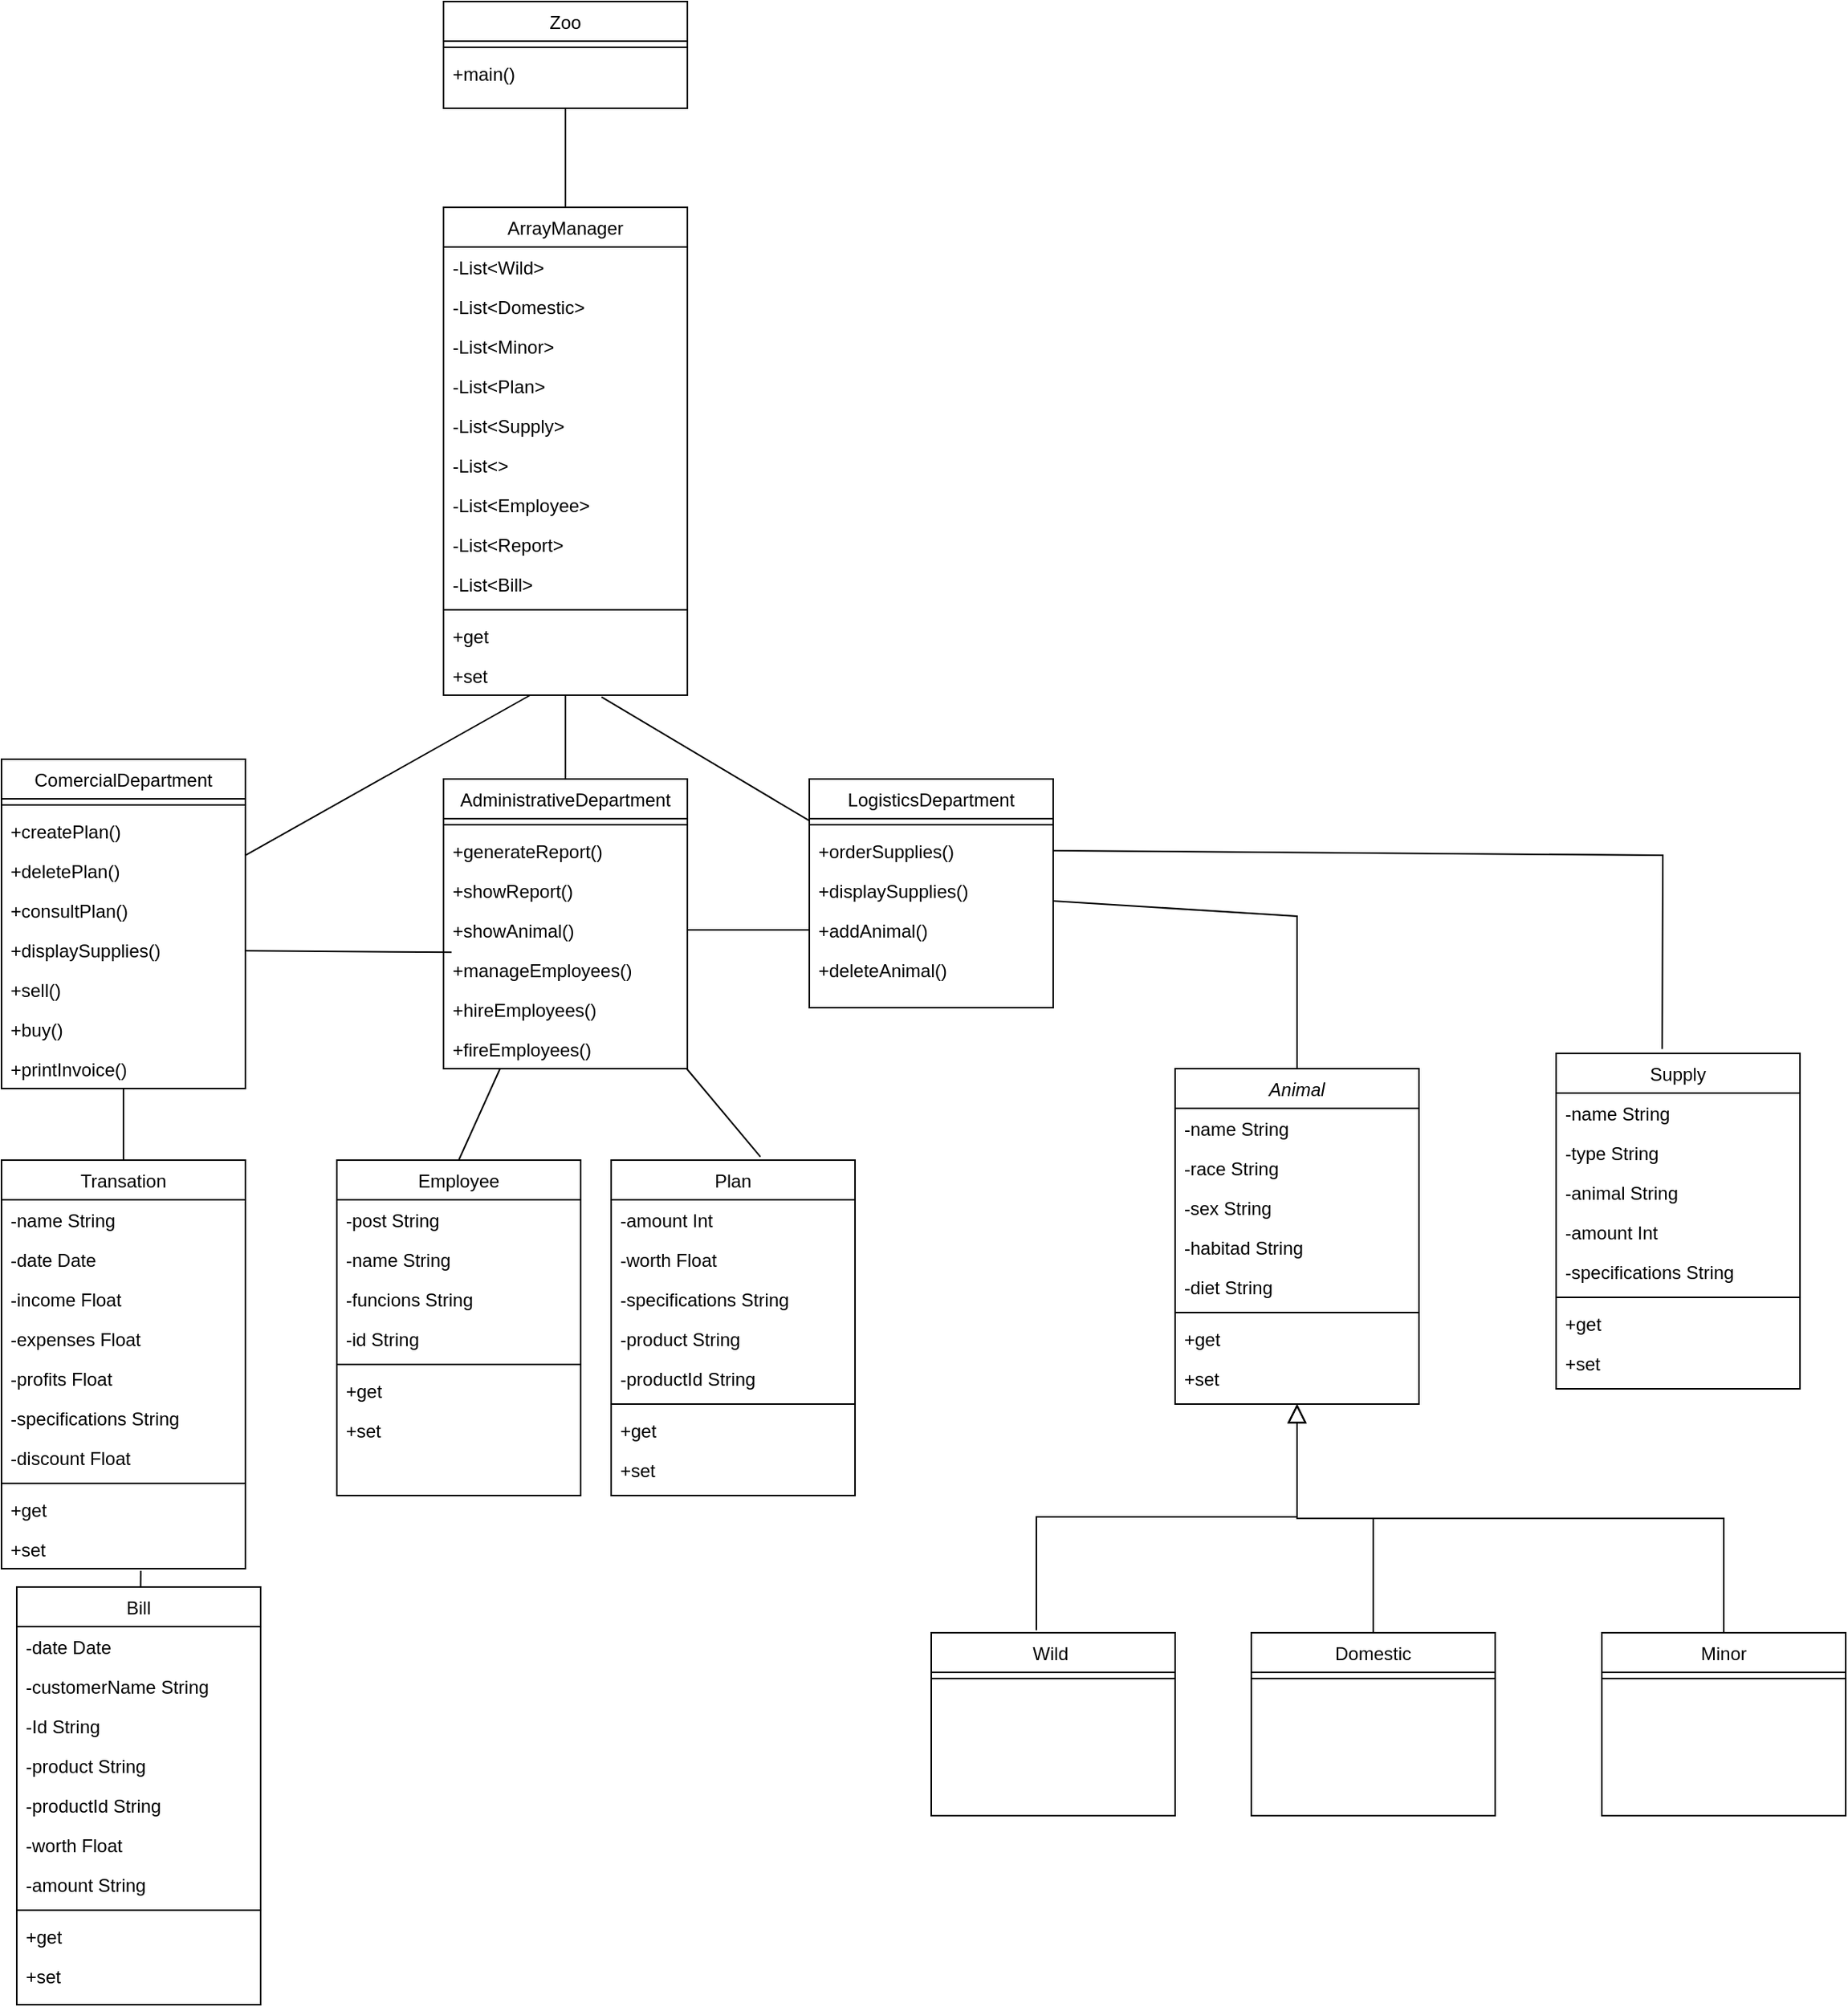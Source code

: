 <mxfile version="21.1.1" type="github">
  <diagram id="C5RBs43oDa-KdzZeNtuy" name="Page-1">
    <mxGraphModel dx="2036" dy="898" grid="1" gridSize="10" guides="1" tooltips="1" connect="1" arrows="1" fold="1" page="1" pageScale="1" pageWidth="827" pageHeight="1169" math="0" shadow="0">
      <root>
        <mxCell id="WIyWlLk6GJQsqaUBKTNV-0" />
        <mxCell id="WIyWlLk6GJQsqaUBKTNV-1" parent="WIyWlLk6GJQsqaUBKTNV-0" />
        <mxCell id="tmKFJ5cKhCy6coFJyzPI-75" style="edgeStyle=none;rounded=0;orthogonalLoop=1;jettySize=auto;html=1;entryX=0.648;entryY=1.044;entryDx=0;entryDy=0;entryPerimeter=0;endArrow=none;endFill=0;" parent="WIyWlLk6GJQsqaUBKTNV-1" source="zkfFHV4jXpPFQw0GAbJ--17" target="_vRCkyNgG1fAGyxZpwAP-36" edge="1">
          <mxGeometry relative="1" as="geometry" />
        </mxCell>
        <mxCell id="tmKFJ5cKhCy6coFJyzPI-81" style="edgeStyle=none;rounded=0;orthogonalLoop=1;jettySize=auto;html=1;entryX=0.5;entryY=0;entryDx=0;entryDy=0;endArrow=none;endFill=0;" parent="WIyWlLk6GJQsqaUBKTNV-1" source="zkfFHV4jXpPFQw0GAbJ--17" target="tmKFJ5cKhCy6coFJyzPI-1" edge="1">
          <mxGeometry relative="1" as="geometry">
            <Array as="points">
              <mxPoint x="1310" y="630" />
            </Array>
          </mxGeometry>
        </mxCell>
        <mxCell id="zkfFHV4jXpPFQw0GAbJ--17" value="LogisticsDepartment" style="swimlane;fontStyle=0;align=center;verticalAlign=top;childLayout=stackLayout;horizontal=1;startSize=26;horizontalStack=0;resizeParent=1;resizeLast=0;collapsible=1;marginBottom=0;rounded=0;shadow=0;strokeWidth=1;" parent="WIyWlLk6GJQsqaUBKTNV-1" vertex="1">
          <mxGeometry x="990" y="540" width="160" height="150" as="geometry">
            <mxRectangle x="50" y="70" width="160" height="26" as="alternateBounds" />
          </mxGeometry>
        </mxCell>
        <mxCell id="zkfFHV4jXpPFQw0GAbJ--23" value="" style="line;html=1;strokeWidth=1;align=left;verticalAlign=middle;spacingTop=-1;spacingLeft=3;spacingRight=3;rotatable=0;labelPosition=right;points=[];portConstraint=eastwest;" parent="zkfFHV4jXpPFQw0GAbJ--17" vertex="1">
          <mxGeometry y="26" width="160" height="8" as="geometry" />
        </mxCell>
        <mxCell id="zkfFHV4jXpPFQw0GAbJ--24" value="+orderSupplies()" style="text;align=left;verticalAlign=top;spacingLeft=4;spacingRight=4;overflow=hidden;rotatable=0;points=[[0,0.5],[1,0.5]];portConstraint=eastwest;" parent="zkfFHV4jXpPFQw0GAbJ--17" vertex="1">
          <mxGeometry y="34" width="160" height="26" as="geometry" />
        </mxCell>
        <mxCell id="_vRCkyNgG1fAGyxZpwAP-0" value="+displaySupplies()" style="text;align=left;verticalAlign=top;spacingLeft=4;spacingRight=4;overflow=hidden;rotatable=0;points=[[0,0.5],[1,0.5]];portConstraint=eastwest;" parent="zkfFHV4jXpPFQw0GAbJ--17" vertex="1">
          <mxGeometry y="60" width="160" height="26" as="geometry" />
        </mxCell>
        <mxCell id="_vRCkyNgG1fAGyxZpwAP-1" value="+addAnimal()" style="text;align=left;verticalAlign=top;spacingLeft=4;spacingRight=4;overflow=hidden;rotatable=0;points=[[0,0.5],[1,0.5]];portConstraint=eastwest;" parent="zkfFHV4jXpPFQw0GAbJ--17" vertex="1">
          <mxGeometry y="86" width="160" height="26" as="geometry" />
        </mxCell>
        <mxCell id="_vRCkyNgG1fAGyxZpwAP-2" value="+deleteAnimal()" style="text;align=left;verticalAlign=top;spacingLeft=4;spacingRight=4;overflow=hidden;rotatable=0;points=[[0,0.5],[1,0.5]];portConstraint=eastwest;" parent="zkfFHV4jXpPFQw0GAbJ--17" vertex="1">
          <mxGeometry y="112" width="160" height="26" as="geometry" />
        </mxCell>
        <mxCell id="tmKFJ5cKhCy6coFJyzPI-74" style="edgeStyle=none;rounded=0;orthogonalLoop=1;jettySize=auto;html=1;endArrow=none;endFill=0;" parent="WIyWlLk6GJQsqaUBKTNV-1" source="_vRCkyNgG1fAGyxZpwAP-3" target="_vRCkyNgG1fAGyxZpwAP-36" edge="1">
          <mxGeometry relative="1" as="geometry" />
        </mxCell>
        <mxCell id="tmKFJ5cKhCy6coFJyzPI-86" value="" style="edgeStyle=none;rounded=0;orthogonalLoop=1;jettySize=auto;html=1;endArrow=none;endFill=0;entryX=0.612;entryY=-0.01;entryDx=0;entryDy=0;entryPerimeter=0;" parent="WIyWlLk6GJQsqaUBKTNV-1" source="_vRCkyNgG1fAGyxZpwAP-3" target="tmKFJ5cKhCy6coFJyzPI-48" edge="1">
          <mxGeometry relative="1" as="geometry" />
        </mxCell>
        <mxCell id="tmKFJ5cKhCy6coFJyzPI-87" value="" style="edgeStyle=none;rounded=0;orthogonalLoop=1;jettySize=auto;html=1;entryX=0.5;entryY=0;entryDx=0;entryDy=0;endArrow=none;endFill=0;" parent="WIyWlLk6GJQsqaUBKTNV-1" source="_vRCkyNgG1fAGyxZpwAP-3" target="tmKFJ5cKhCy6coFJyzPI-39" edge="1">
          <mxGeometry relative="1" as="geometry" />
        </mxCell>
        <mxCell id="_vRCkyNgG1fAGyxZpwAP-3" value="AdministrativeDepartment" style="swimlane;fontStyle=0;align=center;verticalAlign=top;childLayout=stackLayout;horizontal=1;startSize=26;horizontalStack=0;resizeParent=1;resizeLast=0;collapsible=1;marginBottom=0;rounded=0;shadow=0;strokeWidth=1;" parent="WIyWlLk6GJQsqaUBKTNV-1" vertex="1">
          <mxGeometry x="750" y="540" width="160" height="190" as="geometry">
            <mxRectangle x="50" y="70" width="160" height="26" as="alternateBounds" />
          </mxGeometry>
        </mxCell>
        <mxCell id="_vRCkyNgG1fAGyxZpwAP-4" value="" style="line;html=1;strokeWidth=1;align=left;verticalAlign=middle;spacingTop=-1;spacingLeft=3;spacingRight=3;rotatable=0;labelPosition=right;points=[];portConstraint=eastwest;" parent="_vRCkyNgG1fAGyxZpwAP-3" vertex="1">
          <mxGeometry y="26" width="160" height="8" as="geometry" />
        </mxCell>
        <mxCell id="_vRCkyNgG1fAGyxZpwAP-5" value="+generateReport()" style="text;align=left;verticalAlign=top;spacingLeft=4;spacingRight=4;overflow=hidden;rotatable=0;points=[[0,0.5],[1,0.5]];portConstraint=eastwest;" parent="_vRCkyNgG1fAGyxZpwAP-3" vertex="1">
          <mxGeometry y="34" width="160" height="26" as="geometry" />
        </mxCell>
        <mxCell id="_vRCkyNgG1fAGyxZpwAP-10" value="+showReport()" style="text;align=left;verticalAlign=top;spacingLeft=4;spacingRight=4;overflow=hidden;rotatable=0;points=[[0,0.5],[1,0.5]];portConstraint=eastwest;" parent="_vRCkyNgG1fAGyxZpwAP-3" vertex="1">
          <mxGeometry y="60" width="160" height="26" as="geometry" />
        </mxCell>
        <mxCell id="_vRCkyNgG1fAGyxZpwAP-6" value="+showAnimal()" style="text;align=left;verticalAlign=top;spacingLeft=4;spacingRight=4;overflow=hidden;rotatable=0;points=[[0,0.5],[1,0.5]];portConstraint=eastwest;" parent="_vRCkyNgG1fAGyxZpwAP-3" vertex="1">
          <mxGeometry y="86" width="160" height="26" as="geometry" />
        </mxCell>
        <mxCell id="_vRCkyNgG1fAGyxZpwAP-7" value="+manageEmployees()" style="text;align=left;verticalAlign=top;spacingLeft=4;spacingRight=4;overflow=hidden;rotatable=0;points=[[0,0.5],[1,0.5]];portConstraint=eastwest;" parent="_vRCkyNgG1fAGyxZpwAP-3" vertex="1">
          <mxGeometry y="112" width="160" height="26" as="geometry" />
        </mxCell>
        <mxCell id="_vRCkyNgG1fAGyxZpwAP-8" value="+hireEmployees()" style="text;align=left;verticalAlign=top;spacingLeft=4;spacingRight=4;overflow=hidden;rotatable=0;points=[[0,0.5],[1,0.5]];portConstraint=eastwest;" parent="_vRCkyNgG1fAGyxZpwAP-3" vertex="1">
          <mxGeometry y="138" width="160" height="26" as="geometry" />
        </mxCell>
        <mxCell id="_vRCkyNgG1fAGyxZpwAP-9" value="+fireEmployees()" style="text;align=left;verticalAlign=top;spacingLeft=4;spacingRight=4;overflow=hidden;rotatable=0;points=[[0,0.5],[1,0.5]];portConstraint=eastwest;" parent="_vRCkyNgG1fAGyxZpwAP-3" vertex="1">
          <mxGeometry y="164" width="160" height="26" as="geometry" />
        </mxCell>
        <mxCell id="tmKFJ5cKhCy6coFJyzPI-73" style="edgeStyle=none;rounded=0;orthogonalLoop=1;jettySize=auto;html=1;endArrow=none;endFill=0;" parent="WIyWlLk6GJQsqaUBKTNV-1" source="_vRCkyNgG1fAGyxZpwAP-11" target="_vRCkyNgG1fAGyxZpwAP-36" edge="1">
          <mxGeometry relative="1" as="geometry" />
        </mxCell>
        <mxCell id="_vRCkyNgG1fAGyxZpwAP-11" value="ComercialDepartment" style="swimlane;fontStyle=0;align=center;verticalAlign=top;childLayout=stackLayout;horizontal=1;startSize=26;horizontalStack=0;resizeParent=1;resizeLast=0;collapsible=1;marginBottom=0;rounded=0;shadow=0;strokeWidth=1;" parent="WIyWlLk6GJQsqaUBKTNV-1" vertex="1">
          <mxGeometry x="460" y="527" width="160" height="216" as="geometry">
            <mxRectangle x="50" y="70" width="160" height="26" as="alternateBounds" />
          </mxGeometry>
        </mxCell>
        <mxCell id="_vRCkyNgG1fAGyxZpwAP-12" value="" style="line;html=1;strokeWidth=1;align=left;verticalAlign=middle;spacingTop=-1;spacingLeft=3;spacingRight=3;rotatable=0;labelPosition=right;points=[];portConstraint=eastwest;" parent="_vRCkyNgG1fAGyxZpwAP-11" vertex="1">
          <mxGeometry y="26" width="160" height="8" as="geometry" />
        </mxCell>
        <mxCell id="_vRCkyNgG1fAGyxZpwAP-13" value="+createPlan()" style="text;align=left;verticalAlign=top;spacingLeft=4;spacingRight=4;overflow=hidden;rotatable=0;points=[[0,0.5],[1,0.5]];portConstraint=eastwest;" parent="_vRCkyNgG1fAGyxZpwAP-11" vertex="1">
          <mxGeometry y="34" width="160" height="26" as="geometry" />
        </mxCell>
        <mxCell id="_vRCkyNgG1fAGyxZpwAP-14" value="+deletePlan()" style="text;align=left;verticalAlign=top;spacingLeft=4;spacingRight=4;overflow=hidden;rotatable=0;points=[[0,0.5],[1,0.5]];portConstraint=eastwest;" parent="_vRCkyNgG1fAGyxZpwAP-11" vertex="1">
          <mxGeometry y="60" width="160" height="26" as="geometry" />
        </mxCell>
        <mxCell id="_vRCkyNgG1fAGyxZpwAP-15" value="+consultPlan()" style="text;align=left;verticalAlign=top;spacingLeft=4;spacingRight=4;overflow=hidden;rotatable=0;points=[[0,0.5],[1,0.5]];portConstraint=eastwest;" parent="_vRCkyNgG1fAGyxZpwAP-11" vertex="1">
          <mxGeometry y="86" width="160" height="26" as="geometry" />
        </mxCell>
        <mxCell id="_vRCkyNgG1fAGyxZpwAP-19" value="+displaySupplies()" style="text;align=left;verticalAlign=top;spacingLeft=4;spacingRight=4;overflow=hidden;rotatable=0;points=[[0,0.5],[1,0.5]];portConstraint=eastwest;" parent="_vRCkyNgG1fAGyxZpwAP-11" vertex="1">
          <mxGeometry y="112" width="160" height="26" as="geometry" />
        </mxCell>
        <mxCell id="_vRCkyNgG1fAGyxZpwAP-16" value="+sell()" style="text;align=left;verticalAlign=top;spacingLeft=4;spacingRight=4;overflow=hidden;rotatable=0;points=[[0,0.5],[1,0.5]];portConstraint=eastwest;" parent="_vRCkyNgG1fAGyxZpwAP-11" vertex="1">
          <mxGeometry y="138" width="160" height="26" as="geometry" />
        </mxCell>
        <mxCell id="_vRCkyNgG1fAGyxZpwAP-17" value="+buy()" style="text;align=left;verticalAlign=top;spacingLeft=4;spacingRight=4;overflow=hidden;rotatable=0;points=[[0,0.5],[1,0.5]];portConstraint=eastwest;" parent="_vRCkyNgG1fAGyxZpwAP-11" vertex="1">
          <mxGeometry y="164" width="160" height="26" as="geometry" />
        </mxCell>
        <mxCell id="_vRCkyNgG1fAGyxZpwAP-18" value="+printInvoice()" style="text;align=left;verticalAlign=top;spacingLeft=4;spacingRight=4;overflow=hidden;rotatable=0;points=[[0,0.5],[1,0.5]];portConstraint=eastwest;" parent="_vRCkyNgG1fAGyxZpwAP-11" vertex="1">
          <mxGeometry y="190" width="160" height="26" as="geometry" />
        </mxCell>
        <mxCell id="_vRCkyNgG1fAGyxZpwAP-20" value="ArrayManager" style="swimlane;fontStyle=0;align=center;verticalAlign=top;childLayout=stackLayout;horizontal=1;startSize=26;horizontalStack=0;resizeParent=1;resizeLast=0;collapsible=1;marginBottom=0;rounded=0;shadow=0;strokeWidth=1;" parent="WIyWlLk6GJQsqaUBKTNV-1" vertex="1">
          <mxGeometry x="750" y="165" width="160" height="320" as="geometry">
            <mxRectangle x="50" y="70" width="160" height="26" as="alternateBounds" />
          </mxGeometry>
        </mxCell>
        <mxCell id="_vRCkyNgG1fAGyxZpwAP-22" value="-List&lt;Wild&gt;" style="text;align=left;verticalAlign=top;spacingLeft=4;spacingRight=4;overflow=hidden;rotatable=0;points=[[0,0.5],[1,0.5]];portConstraint=eastwest;" parent="_vRCkyNgG1fAGyxZpwAP-20" vertex="1">
          <mxGeometry y="26" width="160" height="26" as="geometry" />
        </mxCell>
        <mxCell id="_vRCkyNgG1fAGyxZpwAP-88" value="-List&lt;Domestic&gt;" style="text;align=left;verticalAlign=top;spacingLeft=4;spacingRight=4;overflow=hidden;rotatable=0;points=[[0,0.5],[1,0.5]];portConstraint=eastwest;" parent="_vRCkyNgG1fAGyxZpwAP-20" vertex="1">
          <mxGeometry y="52" width="160" height="26" as="geometry" />
        </mxCell>
        <mxCell id="_vRCkyNgG1fAGyxZpwAP-89" value="-List&lt;Minor&gt;" style="text;align=left;verticalAlign=top;spacingLeft=4;spacingRight=4;overflow=hidden;rotatable=0;points=[[0,0.5],[1,0.5]];portConstraint=eastwest;" parent="_vRCkyNgG1fAGyxZpwAP-20" vertex="1">
          <mxGeometry y="78" width="160" height="26" as="geometry" />
        </mxCell>
        <mxCell id="_vRCkyNgG1fAGyxZpwAP-30" value="-List&lt;Plan&gt;" style="text;align=left;verticalAlign=top;spacingLeft=4;spacingRight=4;overflow=hidden;rotatable=0;points=[[0,0.5],[1,0.5]];portConstraint=eastwest;" parent="_vRCkyNgG1fAGyxZpwAP-20" vertex="1">
          <mxGeometry y="104" width="160" height="26" as="geometry" />
        </mxCell>
        <mxCell id="_vRCkyNgG1fAGyxZpwAP-29" value="-List&lt;Supply&gt;" style="text;align=left;verticalAlign=top;spacingLeft=4;spacingRight=4;overflow=hidden;rotatable=0;points=[[0,0.5],[1,0.5]];portConstraint=eastwest;" parent="_vRCkyNgG1fAGyxZpwAP-20" vertex="1">
          <mxGeometry y="130" width="160" height="26" as="geometry" />
        </mxCell>
        <mxCell id="_vRCkyNgG1fAGyxZpwAP-31" value="-List&lt;&gt;" style="text;align=left;verticalAlign=top;spacingLeft=4;spacingRight=4;overflow=hidden;rotatable=0;points=[[0,0.5],[1,0.5]];portConstraint=eastwest;" parent="_vRCkyNgG1fAGyxZpwAP-20" vertex="1">
          <mxGeometry y="156" width="160" height="26" as="geometry" />
        </mxCell>
        <mxCell id="_vRCkyNgG1fAGyxZpwAP-33" value="-List&lt;Employee&gt;" style="text;align=left;verticalAlign=top;spacingLeft=4;spacingRight=4;overflow=hidden;rotatable=0;points=[[0,0.5],[1,0.5]];portConstraint=eastwest;" parent="_vRCkyNgG1fAGyxZpwAP-20" vertex="1">
          <mxGeometry y="182" width="160" height="26" as="geometry" />
        </mxCell>
        <mxCell id="_vRCkyNgG1fAGyxZpwAP-32" value="-List&lt;Report&gt;" style="text;align=left;verticalAlign=top;spacingLeft=4;spacingRight=4;overflow=hidden;rotatable=0;points=[[0,0.5],[1,0.5]];portConstraint=eastwest;" parent="_vRCkyNgG1fAGyxZpwAP-20" vertex="1">
          <mxGeometry y="208" width="160" height="26" as="geometry" />
        </mxCell>
        <mxCell id="_vRCkyNgG1fAGyxZpwAP-34" value="-List&lt;Bill&gt;" style="text;align=left;verticalAlign=top;spacingLeft=4;spacingRight=4;overflow=hidden;rotatable=0;points=[[0,0.5],[1,0.5]];portConstraint=eastwest;" parent="_vRCkyNgG1fAGyxZpwAP-20" vertex="1">
          <mxGeometry y="234" width="160" height="26" as="geometry" />
        </mxCell>
        <mxCell id="_vRCkyNgG1fAGyxZpwAP-21" value="" style="line;html=1;strokeWidth=1;align=left;verticalAlign=middle;spacingTop=-1;spacingLeft=3;spacingRight=3;rotatable=0;labelPosition=right;points=[];portConstraint=eastwest;" parent="_vRCkyNgG1fAGyxZpwAP-20" vertex="1">
          <mxGeometry y="260" width="160" height="8" as="geometry" />
        </mxCell>
        <mxCell id="_vRCkyNgG1fAGyxZpwAP-35" value="+get" style="text;align=left;verticalAlign=top;spacingLeft=4;spacingRight=4;overflow=hidden;rotatable=0;points=[[0,0.5],[1,0.5]];portConstraint=eastwest;" parent="_vRCkyNgG1fAGyxZpwAP-20" vertex="1">
          <mxGeometry y="268" width="160" height="26" as="geometry" />
        </mxCell>
        <mxCell id="_vRCkyNgG1fAGyxZpwAP-36" value="+set" style="text;align=left;verticalAlign=top;spacingLeft=4;spacingRight=4;overflow=hidden;rotatable=0;points=[[0,0.5],[1,0.5]];portConstraint=eastwest;" parent="_vRCkyNgG1fAGyxZpwAP-20" vertex="1">
          <mxGeometry y="294" width="160" height="26" as="geometry" />
        </mxCell>
        <mxCell id="tmKFJ5cKhCy6coFJyzPI-70" style="edgeStyle=none;rounded=0;orthogonalLoop=1;jettySize=auto;html=1;entryX=0.5;entryY=0;entryDx=0;entryDy=0;endArrow=none;endFill=0;" parent="WIyWlLk6GJQsqaUBKTNV-1" source="_vRCkyNgG1fAGyxZpwAP-108" target="_vRCkyNgG1fAGyxZpwAP-20" edge="1">
          <mxGeometry relative="1" as="geometry" />
        </mxCell>
        <mxCell id="_vRCkyNgG1fAGyxZpwAP-108" value="Zoo" style="swimlane;fontStyle=0;align=center;verticalAlign=top;childLayout=stackLayout;horizontal=1;startSize=26;horizontalStack=0;resizeParent=1;resizeLast=0;collapsible=1;marginBottom=0;rounded=0;shadow=0;strokeWidth=1;" parent="WIyWlLk6GJQsqaUBKTNV-1" vertex="1">
          <mxGeometry x="750" y="30" width="160" height="70" as="geometry">
            <mxRectangle x="50" y="70" width="160" height="26" as="alternateBounds" />
          </mxGeometry>
        </mxCell>
        <mxCell id="_vRCkyNgG1fAGyxZpwAP-109" value="" style="line;html=1;strokeWidth=1;align=left;verticalAlign=middle;spacingTop=-1;spacingLeft=3;spacingRight=3;rotatable=0;labelPosition=right;points=[];portConstraint=eastwest;" parent="_vRCkyNgG1fAGyxZpwAP-108" vertex="1">
          <mxGeometry y="26" width="160" height="8" as="geometry" />
        </mxCell>
        <mxCell id="tmKFJ5cKhCy6coFJyzPI-0" value="+main()" style="text;align=left;verticalAlign=top;spacingLeft=4;spacingRight=4;overflow=hidden;rotatable=0;points=[[0,0.5],[1,0.5]];portConstraint=eastwest;" parent="_vRCkyNgG1fAGyxZpwAP-108" vertex="1">
          <mxGeometry y="34" width="160" height="26" as="geometry" />
        </mxCell>
        <mxCell id="tmKFJ5cKhCy6coFJyzPI-1" value="Animal" style="swimlane;fontStyle=2;align=center;verticalAlign=top;childLayout=stackLayout;horizontal=1;startSize=26;horizontalStack=0;resizeParent=1;resizeLast=0;collapsible=1;marginBottom=0;rounded=0;shadow=0;strokeWidth=1;" parent="WIyWlLk6GJQsqaUBKTNV-1" vertex="1">
          <mxGeometry x="1230" y="730" width="160" height="220" as="geometry">
            <mxRectangle x="230" y="140" width="160" height="26" as="alternateBounds" />
          </mxGeometry>
        </mxCell>
        <mxCell id="tmKFJ5cKhCy6coFJyzPI-2" value="-name String" style="text;align=left;verticalAlign=top;spacingLeft=4;spacingRight=4;overflow=hidden;rotatable=0;points=[[0,0.5],[1,0.5]];portConstraint=eastwest;" parent="tmKFJ5cKhCy6coFJyzPI-1" vertex="1">
          <mxGeometry y="26" width="160" height="26" as="geometry" />
        </mxCell>
        <mxCell id="tmKFJ5cKhCy6coFJyzPI-3" value="-race String" style="text;align=left;verticalAlign=top;spacingLeft=4;spacingRight=4;overflow=hidden;rotatable=0;points=[[0,0.5],[1,0.5]];portConstraint=eastwest;rounded=0;shadow=0;html=0;" parent="tmKFJ5cKhCy6coFJyzPI-1" vertex="1">
          <mxGeometry y="52" width="160" height="26" as="geometry" />
        </mxCell>
        <mxCell id="tmKFJ5cKhCy6coFJyzPI-4" value="-sex String" style="text;align=left;verticalAlign=top;spacingLeft=4;spacingRight=4;overflow=hidden;rotatable=0;points=[[0,0.5],[1,0.5]];portConstraint=eastwest;rounded=0;shadow=0;html=0;" parent="tmKFJ5cKhCy6coFJyzPI-1" vertex="1">
          <mxGeometry y="78" width="160" height="26" as="geometry" />
        </mxCell>
        <mxCell id="tmKFJ5cKhCy6coFJyzPI-5" value="-habitad String" style="text;align=left;verticalAlign=top;spacingLeft=4;spacingRight=4;overflow=hidden;rotatable=0;points=[[0,0.5],[1,0.5]];portConstraint=eastwest;rounded=0;shadow=0;html=0;" parent="tmKFJ5cKhCy6coFJyzPI-1" vertex="1">
          <mxGeometry y="104" width="160" height="26" as="geometry" />
        </mxCell>
        <mxCell id="tmKFJ5cKhCy6coFJyzPI-6" value="-diet String" style="text;align=left;verticalAlign=top;spacingLeft=4;spacingRight=4;overflow=hidden;rotatable=0;points=[[0,0.5],[1,0.5]];portConstraint=eastwest;rounded=0;shadow=0;html=0;" parent="tmKFJ5cKhCy6coFJyzPI-1" vertex="1">
          <mxGeometry y="130" width="160" height="26" as="geometry" />
        </mxCell>
        <mxCell id="tmKFJ5cKhCy6coFJyzPI-7" value="" style="line;html=1;strokeWidth=1;align=left;verticalAlign=middle;spacingTop=-1;spacingLeft=3;spacingRight=3;rotatable=0;labelPosition=right;points=[];portConstraint=eastwest;" parent="tmKFJ5cKhCy6coFJyzPI-1" vertex="1">
          <mxGeometry y="156" width="160" height="8" as="geometry" />
        </mxCell>
        <mxCell id="tmKFJ5cKhCy6coFJyzPI-8" value="+get" style="text;align=left;verticalAlign=top;spacingLeft=4;spacingRight=4;overflow=hidden;rotatable=0;points=[[0,0.5],[1,0.5]];portConstraint=eastwest;" parent="tmKFJ5cKhCy6coFJyzPI-1" vertex="1">
          <mxGeometry y="164" width="160" height="26" as="geometry" />
        </mxCell>
        <mxCell id="tmKFJ5cKhCy6coFJyzPI-9" value="+set" style="text;align=left;verticalAlign=top;spacingLeft=4;spacingRight=4;overflow=hidden;rotatable=0;points=[[0,0.5],[1,0.5]];portConstraint=eastwest;" parent="tmKFJ5cKhCy6coFJyzPI-1" vertex="1">
          <mxGeometry y="190" width="160" height="26" as="geometry" />
        </mxCell>
        <mxCell id="tmKFJ5cKhCy6coFJyzPI-10" value="Domestic" style="swimlane;fontStyle=0;align=center;verticalAlign=top;childLayout=stackLayout;horizontal=1;startSize=26;horizontalStack=0;resizeParent=1;resizeLast=0;collapsible=1;marginBottom=0;rounded=0;shadow=0;strokeWidth=1;" parent="WIyWlLk6GJQsqaUBKTNV-1" vertex="1">
          <mxGeometry x="1280" y="1100" width="160" height="120" as="geometry">
            <mxRectangle x="130" y="380" width="160" height="26" as="alternateBounds" />
          </mxGeometry>
        </mxCell>
        <mxCell id="tmKFJ5cKhCy6coFJyzPI-11" value="" style="line;html=1;strokeWidth=1;align=left;verticalAlign=middle;spacingTop=-1;spacingLeft=3;spacingRight=3;rotatable=0;labelPosition=right;points=[];portConstraint=eastwest;" parent="tmKFJ5cKhCy6coFJyzPI-10" vertex="1">
          <mxGeometry y="26" width="160" height="8" as="geometry" />
        </mxCell>
        <mxCell id="tmKFJ5cKhCy6coFJyzPI-12" value="" style="endArrow=block;endSize=10;endFill=0;shadow=0;strokeWidth=1;rounded=0;edgeStyle=elbowEdgeStyle;elbow=vertical;exitX=0.431;exitY=-0.014;exitDx=0;exitDy=0;exitPerimeter=0;" parent="WIyWlLk6GJQsqaUBKTNV-1" source="tmKFJ5cKhCy6coFJyzPI-13" target="tmKFJ5cKhCy6coFJyzPI-1" edge="1">
          <mxGeometry width="160" relative="1" as="geometry">
            <mxPoint x="1270" y="1080" as="sourcePoint" />
            <mxPoint x="1270" y="923" as="targetPoint" />
          </mxGeometry>
        </mxCell>
        <mxCell id="tmKFJ5cKhCy6coFJyzPI-13" value="Wild " style="swimlane;fontStyle=0;align=center;verticalAlign=top;childLayout=stackLayout;horizontal=1;startSize=26;horizontalStack=0;resizeParent=1;resizeLast=0;collapsible=1;marginBottom=0;rounded=0;shadow=0;strokeWidth=1;" parent="WIyWlLk6GJQsqaUBKTNV-1" vertex="1">
          <mxGeometry x="1070" y="1100" width="160" height="120" as="geometry">
            <mxRectangle x="340" y="380" width="170" height="26" as="alternateBounds" />
          </mxGeometry>
        </mxCell>
        <mxCell id="tmKFJ5cKhCy6coFJyzPI-14" value="" style="line;html=1;strokeWidth=1;align=left;verticalAlign=middle;spacingTop=-1;spacingLeft=3;spacingRight=3;rotatable=0;labelPosition=right;points=[];portConstraint=eastwest;" parent="tmKFJ5cKhCy6coFJyzPI-13" vertex="1">
          <mxGeometry y="26" width="160" height="8" as="geometry" />
        </mxCell>
        <mxCell id="tmKFJ5cKhCy6coFJyzPI-15" value="" style="endArrow=block;endSize=10;endFill=0;shadow=0;strokeWidth=1;rounded=0;edgeStyle=elbowEdgeStyle;elbow=vertical;exitX=0.5;exitY=0;exitDx=0;exitDy=0;" parent="WIyWlLk6GJQsqaUBKTNV-1" source="tmKFJ5cKhCy6coFJyzPI-10" target="tmKFJ5cKhCy6coFJyzPI-1" edge="1">
          <mxGeometry width="160" relative="1" as="geometry">
            <mxPoint x="1480" y="1080" as="sourcePoint" />
            <mxPoint x="1380" y="991" as="targetPoint" />
          </mxGeometry>
        </mxCell>
        <mxCell id="tmKFJ5cKhCy6coFJyzPI-16" value="Supply" style="swimlane;fontStyle=0;align=center;verticalAlign=top;childLayout=stackLayout;horizontal=1;startSize=26;horizontalStack=0;resizeParent=1;resizeLast=0;collapsible=1;marginBottom=0;rounded=0;shadow=0;strokeWidth=1;" parent="WIyWlLk6GJQsqaUBKTNV-1" vertex="1">
          <mxGeometry x="1480" y="720" width="160" height="220" as="geometry">
            <mxRectangle x="50" y="70" width="160" height="26" as="alternateBounds" />
          </mxGeometry>
        </mxCell>
        <mxCell id="tmKFJ5cKhCy6coFJyzPI-17" value="-name String" style="text;align=left;verticalAlign=top;spacingLeft=4;spacingRight=4;overflow=hidden;rotatable=0;points=[[0,0.5],[1,0.5]];portConstraint=eastwest;" parent="tmKFJ5cKhCy6coFJyzPI-16" vertex="1">
          <mxGeometry y="26" width="160" height="26" as="geometry" />
        </mxCell>
        <mxCell id="tmKFJ5cKhCy6coFJyzPI-18" value="-type String    " style="text;align=left;verticalAlign=top;spacingLeft=4;spacingRight=4;overflow=hidden;rotatable=0;points=[[0,0.5],[1,0.5]];portConstraint=eastwest;" parent="tmKFJ5cKhCy6coFJyzPI-16" vertex="1">
          <mxGeometry y="52" width="160" height="26" as="geometry" />
        </mxCell>
        <mxCell id="tmKFJ5cKhCy6coFJyzPI-19" value="-animal String" style="text;align=left;verticalAlign=top;spacingLeft=4;spacingRight=4;overflow=hidden;rotatable=0;points=[[0,0.5],[1,0.5]];portConstraint=eastwest;" parent="tmKFJ5cKhCy6coFJyzPI-16" vertex="1">
          <mxGeometry y="78" width="160" height="26" as="geometry" />
        </mxCell>
        <mxCell id="tmKFJ5cKhCy6coFJyzPI-20" value="-amount Int" style="text;align=left;verticalAlign=top;spacingLeft=4;spacingRight=4;overflow=hidden;rotatable=0;points=[[0,0.5],[1,0.5]];portConstraint=eastwest;" parent="tmKFJ5cKhCy6coFJyzPI-16" vertex="1">
          <mxGeometry y="104" width="160" height="26" as="geometry" />
        </mxCell>
        <mxCell id="tmKFJ5cKhCy6coFJyzPI-21" value="-specifications String " style="text;align=left;verticalAlign=top;spacingLeft=4;spacingRight=4;overflow=hidden;rotatable=0;points=[[0,0.5],[1,0.5]];portConstraint=eastwest;" parent="tmKFJ5cKhCy6coFJyzPI-16" vertex="1">
          <mxGeometry y="130" width="160" height="26" as="geometry" />
        </mxCell>
        <mxCell id="tmKFJ5cKhCy6coFJyzPI-22" value="" style="line;html=1;strokeWidth=1;align=left;verticalAlign=middle;spacingTop=-1;spacingLeft=3;spacingRight=3;rotatable=0;labelPosition=right;points=[];portConstraint=eastwest;" parent="tmKFJ5cKhCy6coFJyzPI-16" vertex="1">
          <mxGeometry y="156" width="160" height="8" as="geometry" />
        </mxCell>
        <mxCell id="tmKFJ5cKhCy6coFJyzPI-23" value="+get" style="text;align=left;verticalAlign=top;spacingLeft=4;spacingRight=4;overflow=hidden;rotatable=0;points=[[0,0.5],[1,0.5]];portConstraint=eastwest;" parent="tmKFJ5cKhCy6coFJyzPI-16" vertex="1">
          <mxGeometry y="164" width="160" height="26" as="geometry" />
        </mxCell>
        <mxCell id="tmKFJ5cKhCy6coFJyzPI-24" value="+set" style="text;align=left;verticalAlign=top;spacingLeft=4;spacingRight=4;overflow=hidden;rotatable=0;points=[[0,0.5],[1,0.5]];portConstraint=eastwest;" parent="tmKFJ5cKhCy6coFJyzPI-16" vertex="1">
          <mxGeometry y="190" width="160" height="26" as="geometry" />
        </mxCell>
        <mxCell id="tmKFJ5cKhCy6coFJyzPI-25" value="Minor" style="swimlane;fontStyle=0;align=center;verticalAlign=top;childLayout=stackLayout;horizontal=1;startSize=26;horizontalStack=0;resizeParent=1;resizeLast=0;collapsible=1;marginBottom=0;rounded=0;shadow=0;strokeWidth=1;" parent="WIyWlLk6GJQsqaUBKTNV-1" vertex="1">
          <mxGeometry x="1510" y="1100" width="160" height="120" as="geometry">
            <mxRectangle x="130" y="380" width="160" height="26" as="alternateBounds" />
          </mxGeometry>
        </mxCell>
        <mxCell id="tmKFJ5cKhCy6coFJyzPI-26" value="" style="line;html=1;strokeWidth=1;align=left;verticalAlign=middle;spacingTop=-1;spacingLeft=3;spacingRight=3;rotatable=0;labelPosition=right;points=[];portConstraint=eastwest;" parent="tmKFJ5cKhCy6coFJyzPI-25" vertex="1">
          <mxGeometry y="26" width="160" height="8" as="geometry" />
        </mxCell>
        <mxCell id="tmKFJ5cKhCy6coFJyzPI-27" value="" style="endArrow=block;endSize=10;endFill=0;shadow=0;strokeWidth=1;rounded=0;edgeStyle=elbowEdgeStyle;elbow=vertical;exitX=0.5;exitY=0;exitDx=0;exitDy=0;" parent="WIyWlLk6GJQsqaUBKTNV-1" source="tmKFJ5cKhCy6coFJyzPI-25" edge="1">
          <mxGeometry width="160" relative="1" as="geometry">
            <mxPoint x="1490" y="1100" as="sourcePoint" />
            <mxPoint x="1310" y="950" as="targetPoint" />
          </mxGeometry>
        </mxCell>
        <mxCell id="tmKFJ5cKhCy6coFJyzPI-80" style="edgeStyle=none;rounded=0;orthogonalLoop=1;jettySize=auto;html=1;entryX=0.571;entryY=1.051;entryDx=0;entryDy=0;entryPerimeter=0;endArrow=none;endFill=0;" parent="WIyWlLk6GJQsqaUBKTNV-1" source="tmKFJ5cKhCy6coFJyzPI-28" target="tmKFJ5cKhCy6coFJyzPI-66" edge="1">
          <mxGeometry relative="1" as="geometry" />
        </mxCell>
        <mxCell id="tmKFJ5cKhCy6coFJyzPI-28" value="Bill" style="swimlane;fontStyle=0;align=center;verticalAlign=top;childLayout=stackLayout;horizontal=1;startSize=26;horizontalStack=0;resizeParent=1;resizeLast=0;collapsible=1;marginBottom=0;rounded=0;shadow=0;strokeWidth=1;" parent="WIyWlLk6GJQsqaUBKTNV-1" vertex="1">
          <mxGeometry x="470" y="1070" width="160" height="274" as="geometry">
            <mxRectangle x="50" y="70" width="160" height="26" as="alternateBounds" />
          </mxGeometry>
        </mxCell>
        <mxCell id="tmKFJ5cKhCy6coFJyzPI-29" value="-date Date" style="text;align=left;verticalAlign=top;spacingLeft=4;spacingRight=4;overflow=hidden;rotatable=0;points=[[0,0.5],[1,0.5]];portConstraint=eastwest;" parent="tmKFJ5cKhCy6coFJyzPI-28" vertex="1">
          <mxGeometry y="26" width="160" height="26" as="geometry" />
        </mxCell>
        <mxCell id="tmKFJ5cKhCy6coFJyzPI-30" value="-customerName String" style="text;align=left;verticalAlign=top;spacingLeft=4;spacingRight=4;overflow=hidden;rotatable=0;points=[[0,0.5],[1,0.5]];portConstraint=eastwest;" parent="tmKFJ5cKhCy6coFJyzPI-28" vertex="1">
          <mxGeometry y="52" width="160" height="26" as="geometry" />
        </mxCell>
        <mxCell id="tmKFJ5cKhCy6coFJyzPI-31" value="-Id String" style="text;align=left;verticalAlign=top;spacingLeft=4;spacingRight=4;overflow=hidden;rotatable=0;points=[[0,0.5],[1,0.5]];portConstraint=eastwest;" parent="tmKFJ5cKhCy6coFJyzPI-28" vertex="1">
          <mxGeometry y="78" width="160" height="26" as="geometry" />
        </mxCell>
        <mxCell id="tmKFJ5cKhCy6coFJyzPI-32" value="-product String" style="text;align=left;verticalAlign=top;spacingLeft=4;spacingRight=4;overflow=hidden;rotatable=0;points=[[0,0.5],[1,0.5]];portConstraint=eastwest;" parent="tmKFJ5cKhCy6coFJyzPI-28" vertex="1">
          <mxGeometry y="104" width="160" height="26" as="geometry" />
        </mxCell>
        <mxCell id="tmKFJ5cKhCy6coFJyzPI-33" value="-productId String" style="text;align=left;verticalAlign=top;spacingLeft=4;spacingRight=4;overflow=hidden;rotatable=0;points=[[0,0.5],[1,0.5]];portConstraint=eastwest;" parent="tmKFJ5cKhCy6coFJyzPI-28" vertex="1">
          <mxGeometry y="130" width="160" height="26" as="geometry" />
        </mxCell>
        <mxCell id="tmKFJ5cKhCy6coFJyzPI-34" value="-worth Float" style="text;align=left;verticalAlign=top;spacingLeft=4;spacingRight=4;overflow=hidden;rotatable=0;points=[[0,0.5],[1,0.5]];portConstraint=eastwest;" parent="tmKFJ5cKhCy6coFJyzPI-28" vertex="1">
          <mxGeometry y="156" width="160" height="26" as="geometry" />
        </mxCell>
        <mxCell id="tmKFJ5cKhCy6coFJyzPI-35" value="-amount String" style="text;align=left;verticalAlign=top;spacingLeft=4;spacingRight=4;overflow=hidden;rotatable=0;points=[[0,0.5],[1,0.5]];portConstraint=eastwest;" parent="tmKFJ5cKhCy6coFJyzPI-28" vertex="1">
          <mxGeometry y="182" width="160" height="26" as="geometry" />
        </mxCell>
        <mxCell id="tmKFJ5cKhCy6coFJyzPI-36" value="" style="line;html=1;strokeWidth=1;align=left;verticalAlign=middle;spacingTop=-1;spacingLeft=3;spacingRight=3;rotatable=0;labelPosition=right;points=[];portConstraint=eastwest;" parent="tmKFJ5cKhCy6coFJyzPI-28" vertex="1">
          <mxGeometry y="208" width="160" height="8" as="geometry" />
        </mxCell>
        <mxCell id="tmKFJ5cKhCy6coFJyzPI-37" value="+get" style="text;align=left;verticalAlign=top;spacingLeft=4;spacingRight=4;overflow=hidden;rotatable=0;points=[[0,0.5],[1,0.5]];portConstraint=eastwest;" parent="tmKFJ5cKhCy6coFJyzPI-28" vertex="1">
          <mxGeometry y="216" width="160" height="26" as="geometry" />
        </mxCell>
        <mxCell id="tmKFJ5cKhCy6coFJyzPI-38" value="+set" style="text;align=left;verticalAlign=top;spacingLeft=4;spacingRight=4;overflow=hidden;rotatable=0;points=[[0,0.5],[1,0.5]];portConstraint=eastwest;" parent="tmKFJ5cKhCy6coFJyzPI-28" vertex="1">
          <mxGeometry y="242" width="160" height="26" as="geometry" />
        </mxCell>
        <mxCell id="tmKFJ5cKhCy6coFJyzPI-39" value="Employee" style="swimlane;fontStyle=0;align=center;verticalAlign=top;childLayout=stackLayout;horizontal=1;startSize=26;horizontalStack=0;resizeParent=1;resizeLast=0;collapsible=1;marginBottom=0;rounded=0;shadow=0;strokeWidth=1;" parent="WIyWlLk6GJQsqaUBKTNV-1" vertex="1">
          <mxGeometry x="680" y="790" width="160" height="220" as="geometry">
            <mxRectangle x="50" y="70" width="160" height="26" as="alternateBounds" />
          </mxGeometry>
        </mxCell>
        <mxCell id="tmKFJ5cKhCy6coFJyzPI-40" value="-post String" style="text;align=left;verticalAlign=top;spacingLeft=4;spacingRight=4;overflow=hidden;rotatable=0;points=[[0,0.5],[1,0.5]];portConstraint=eastwest;" parent="tmKFJ5cKhCy6coFJyzPI-39" vertex="1">
          <mxGeometry y="26" width="160" height="26" as="geometry" />
        </mxCell>
        <mxCell id="tmKFJ5cKhCy6coFJyzPI-41" value="-name String" style="text;align=left;verticalAlign=top;spacingLeft=4;spacingRight=4;overflow=hidden;rotatable=0;points=[[0,0.5],[1,0.5]];portConstraint=eastwest;" parent="tmKFJ5cKhCy6coFJyzPI-39" vertex="1">
          <mxGeometry y="52" width="160" height="26" as="geometry" />
        </mxCell>
        <mxCell id="tmKFJ5cKhCy6coFJyzPI-42" value="-funcions String" style="text;align=left;verticalAlign=top;spacingLeft=4;spacingRight=4;overflow=hidden;rotatable=0;points=[[0,0.5],[1,0.5]];portConstraint=eastwest;" parent="tmKFJ5cKhCy6coFJyzPI-39" vertex="1">
          <mxGeometry y="78" width="160" height="26" as="geometry" />
        </mxCell>
        <mxCell id="tmKFJ5cKhCy6coFJyzPI-43" value="-id String" style="text;align=left;verticalAlign=top;spacingLeft=4;spacingRight=4;overflow=hidden;rotatable=0;points=[[0,0.5],[1,0.5]];portConstraint=eastwest;" parent="tmKFJ5cKhCy6coFJyzPI-39" vertex="1">
          <mxGeometry y="104" width="160" height="26" as="geometry" />
        </mxCell>
        <mxCell id="tmKFJ5cKhCy6coFJyzPI-45" value="" style="line;html=1;strokeWidth=1;align=left;verticalAlign=middle;spacingTop=-1;spacingLeft=3;spacingRight=3;rotatable=0;labelPosition=right;points=[];portConstraint=eastwest;" parent="tmKFJ5cKhCy6coFJyzPI-39" vertex="1">
          <mxGeometry y="130" width="160" height="8" as="geometry" />
        </mxCell>
        <mxCell id="tmKFJ5cKhCy6coFJyzPI-46" value="+get" style="text;align=left;verticalAlign=top;spacingLeft=4;spacingRight=4;overflow=hidden;rotatable=0;points=[[0,0.5],[1,0.5]];portConstraint=eastwest;" parent="tmKFJ5cKhCy6coFJyzPI-39" vertex="1">
          <mxGeometry y="138" width="160" height="26" as="geometry" />
        </mxCell>
        <mxCell id="tmKFJ5cKhCy6coFJyzPI-47" value="+set" style="text;align=left;verticalAlign=top;spacingLeft=4;spacingRight=4;overflow=hidden;rotatable=0;points=[[0,0.5],[1,0.5]];portConstraint=eastwest;" parent="tmKFJ5cKhCy6coFJyzPI-39" vertex="1">
          <mxGeometry y="164" width="160" height="26" as="geometry" />
        </mxCell>
        <mxCell id="tmKFJ5cKhCy6coFJyzPI-48" value="Plan" style="swimlane;fontStyle=0;align=center;verticalAlign=top;childLayout=stackLayout;horizontal=1;startSize=26;horizontalStack=0;resizeParent=1;resizeLast=0;collapsible=1;marginBottom=0;rounded=0;shadow=0;strokeWidth=1;" parent="WIyWlLk6GJQsqaUBKTNV-1" vertex="1">
          <mxGeometry x="860" y="790" width="160" height="220" as="geometry">
            <mxRectangle x="50" y="70" width="160" height="26" as="alternateBounds" />
          </mxGeometry>
        </mxCell>
        <mxCell id="tmKFJ5cKhCy6coFJyzPI-49" value="-amount Int " style="text;align=left;verticalAlign=top;spacingLeft=4;spacingRight=4;overflow=hidden;rotatable=0;points=[[0,0.5],[1,0.5]];portConstraint=eastwest;" parent="tmKFJ5cKhCy6coFJyzPI-48" vertex="1">
          <mxGeometry y="26" width="160" height="26" as="geometry" />
        </mxCell>
        <mxCell id="tmKFJ5cKhCy6coFJyzPI-50" value="-worth Float" style="text;align=left;verticalAlign=top;spacingLeft=4;spacingRight=4;overflow=hidden;rotatable=0;points=[[0,0.5],[1,0.5]];portConstraint=eastwest;" parent="tmKFJ5cKhCy6coFJyzPI-48" vertex="1">
          <mxGeometry y="52" width="160" height="26" as="geometry" />
        </mxCell>
        <mxCell id="tmKFJ5cKhCy6coFJyzPI-51" value="-specifications String" style="text;align=left;verticalAlign=top;spacingLeft=4;spacingRight=4;overflow=hidden;rotatable=0;points=[[0,0.5],[1,0.5]];portConstraint=eastwest;" parent="tmKFJ5cKhCy6coFJyzPI-48" vertex="1">
          <mxGeometry y="78" width="160" height="26" as="geometry" />
        </mxCell>
        <mxCell id="tmKFJ5cKhCy6coFJyzPI-52" value="-product String" style="text;align=left;verticalAlign=top;spacingLeft=4;spacingRight=4;overflow=hidden;rotatable=0;points=[[0,0.5],[1,0.5]];portConstraint=eastwest;" parent="tmKFJ5cKhCy6coFJyzPI-48" vertex="1">
          <mxGeometry y="104" width="160" height="26" as="geometry" />
        </mxCell>
        <mxCell id="tmKFJ5cKhCy6coFJyzPI-53" value="-productId String" style="text;align=left;verticalAlign=top;spacingLeft=4;spacingRight=4;overflow=hidden;rotatable=0;points=[[0,0.5],[1,0.5]];portConstraint=eastwest;" parent="tmKFJ5cKhCy6coFJyzPI-48" vertex="1">
          <mxGeometry y="130" width="160" height="26" as="geometry" />
        </mxCell>
        <mxCell id="tmKFJ5cKhCy6coFJyzPI-54" value="" style="line;html=1;strokeWidth=1;align=left;verticalAlign=middle;spacingTop=-1;spacingLeft=3;spacingRight=3;rotatable=0;labelPosition=right;points=[];portConstraint=eastwest;" parent="tmKFJ5cKhCy6coFJyzPI-48" vertex="1">
          <mxGeometry y="156" width="160" height="8" as="geometry" />
        </mxCell>
        <mxCell id="tmKFJ5cKhCy6coFJyzPI-55" value="+get" style="text;align=left;verticalAlign=top;spacingLeft=4;spacingRight=4;overflow=hidden;rotatable=0;points=[[0,0.5],[1,0.5]];portConstraint=eastwest;" parent="tmKFJ5cKhCy6coFJyzPI-48" vertex="1">
          <mxGeometry y="164" width="160" height="26" as="geometry" />
        </mxCell>
        <mxCell id="tmKFJ5cKhCy6coFJyzPI-56" value="+set" style="text;align=left;verticalAlign=top;spacingLeft=4;spacingRight=4;overflow=hidden;rotatable=0;points=[[0,0.5],[1,0.5]];portConstraint=eastwest;" parent="tmKFJ5cKhCy6coFJyzPI-48" vertex="1">
          <mxGeometry y="190" width="160" height="26" as="geometry" />
        </mxCell>
        <mxCell id="tmKFJ5cKhCy6coFJyzPI-77" style="edgeStyle=none;rounded=0;orthogonalLoop=1;jettySize=auto;html=1;endArrow=none;endFill=0;" parent="WIyWlLk6GJQsqaUBKTNV-1" source="tmKFJ5cKhCy6coFJyzPI-57" target="_vRCkyNgG1fAGyxZpwAP-18" edge="1">
          <mxGeometry relative="1" as="geometry" />
        </mxCell>
        <mxCell id="tmKFJ5cKhCy6coFJyzPI-57" value="Transation" style="swimlane;fontStyle=0;align=center;verticalAlign=top;childLayout=stackLayout;horizontal=1;startSize=26;horizontalStack=0;resizeParent=1;resizeLast=0;collapsible=1;marginBottom=0;rounded=0;shadow=0;strokeWidth=1;" parent="WIyWlLk6GJQsqaUBKTNV-1" vertex="1">
          <mxGeometry x="460" y="790" width="160" height="268" as="geometry">
            <mxRectangle x="50" y="70" width="160" height="26" as="alternateBounds" />
          </mxGeometry>
        </mxCell>
        <mxCell id="tmKFJ5cKhCy6coFJyzPI-58" value="-name String" style="text;align=left;verticalAlign=top;spacingLeft=4;spacingRight=4;overflow=hidden;rotatable=0;points=[[0,0.5],[1,0.5]];portConstraint=eastwest;" parent="tmKFJ5cKhCy6coFJyzPI-57" vertex="1">
          <mxGeometry y="26" width="160" height="26" as="geometry" />
        </mxCell>
        <mxCell id="tmKFJ5cKhCy6coFJyzPI-59" value="-date Date " style="text;align=left;verticalAlign=top;spacingLeft=4;spacingRight=4;overflow=hidden;rotatable=0;points=[[0,0.5],[1,0.5]];portConstraint=eastwest;" parent="tmKFJ5cKhCy6coFJyzPI-57" vertex="1">
          <mxGeometry y="52" width="160" height="26" as="geometry" />
        </mxCell>
        <mxCell id="tmKFJ5cKhCy6coFJyzPI-60" value="-income Float" style="text;align=left;verticalAlign=top;spacingLeft=4;spacingRight=4;overflow=hidden;rotatable=0;points=[[0,0.5],[1,0.5]];portConstraint=eastwest;" parent="tmKFJ5cKhCy6coFJyzPI-57" vertex="1">
          <mxGeometry y="78" width="160" height="26" as="geometry" />
        </mxCell>
        <mxCell id="tmKFJ5cKhCy6coFJyzPI-61" value="-expenses Float" style="text;align=left;verticalAlign=top;spacingLeft=4;spacingRight=4;overflow=hidden;rotatable=0;points=[[0,0.5],[1,0.5]];portConstraint=eastwest;" parent="tmKFJ5cKhCy6coFJyzPI-57" vertex="1">
          <mxGeometry y="104" width="160" height="26" as="geometry" />
        </mxCell>
        <mxCell id="tmKFJ5cKhCy6coFJyzPI-62" value="-profits Float" style="text;align=left;verticalAlign=top;spacingLeft=4;spacingRight=4;overflow=hidden;rotatable=0;points=[[0,0.5],[1,0.5]];portConstraint=eastwest;" parent="tmKFJ5cKhCy6coFJyzPI-57" vertex="1">
          <mxGeometry y="130" width="160" height="26" as="geometry" />
        </mxCell>
        <mxCell id="tmKFJ5cKhCy6coFJyzPI-63" value="-specifications String" style="text;align=left;verticalAlign=top;spacingLeft=4;spacingRight=4;overflow=hidden;rotatable=0;points=[[0,0.5],[1,0.5]];portConstraint=eastwest;" parent="tmKFJ5cKhCy6coFJyzPI-57" vertex="1">
          <mxGeometry y="156" width="160" height="26" as="geometry" />
        </mxCell>
        <mxCell id="I4ckGAdqZq_qIIL9612_-0" value="-discount Float" style="text;align=left;verticalAlign=top;spacingLeft=4;spacingRight=4;overflow=hidden;rotatable=0;points=[[0,0.5],[1,0.5]];portConstraint=eastwest;" parent="tmKFJ5cKhCy6coFJyzPI-57" vertex="1">
          <mxGeometry y="182" width="160" height="26" as="geometry" />
        </mxCell>
        <mxCell id="tmKFJ5cKhCy6coFJyzPI-64" value="" style="line;html=1;strokeWidth=1;align=left;verticalAlign=middle;spacingTop=-1;spacingLeft=3;spacingRight=3;rotatable=0;labelPosition=right;points=[];portConstraint=eastwest;" parent="tmKFJ5cKhCy6coFJyzPI-57" vertex="1">
          <mxGeometry y="208" width="160" height="8" as="geometry" />
        </mxCell>
        <mxCell id="tmKFJ5cKhCy6coFJyzPI-65" value="+get" style="text;align=left;verticalAlign=top;spacingLeft=4;spacingRight=4;overflow=hidden;rotatable=0;points=[[0,0.5],[1,0.5]];portConstraint=eastwest;" parent="tmKFJ5cKhCy6coFJyzPI-57" vertex="1">
          <mxGeometry y="216" width="160" height="26" as="geometry" />
        </mxCell>
        <mxCell id="tmKFJ5cKhCy6coFJyzPI-66" value="+set" style="text;align=left;verticalAlign=top;spacingLeft=4;spacingRight=4;overflow=hidden;rotatable=0;points=[[0,0.5],[1,0.5]];portConstraint=eastwest;" parent="tmKFJ5cKhCy6coFJyzPI-57" vertex="1">
          <mxGeometry y="242" width="160" height="26" as="geometry" />
        </mxCell>
        <mxCell id="tmKFJ5cKhCy6coFJyzPI-78" style="orthogonalLoop=1;jettySize=auto;html=1;entryX=0.033;entryY=0.064;entryDx=0;entryDy=0;entryPerimeter=0;strokeColor=default;rounded=1;endArrow=none;endFill=0;" parent="WIyWlLk6GJQsqaUBKTNV-1" source="_vRCkyNgG1fAGyxZpwAP-19" target="_vRCkyNgG1fAGyxZpwAP-7" edge="1">
          <mxGeometry relative="1" as="geometry" />
        </mxCell>
        <mxCell id="tmKFJ5cKhCy6coFJyzPI-79" style="edgeStyle=none;rounded=0;orthogonalLoop=1;jettySize=auto;html=1;entryX=0;entryY=0.5;entryDx=0;entryDy=0;endArrow=none;endFill=0;" parent="WIyWlLk6GJQsqaUBKTNV-1" source="_vRCkyNgG1fAGyxZpwAP-6" target="_vRCkyNgG1fAGyxZpwAP-1" edge="1">
          <mxGeometry relative="1" as="geometry" />
        </mxCell>
        <mxCell id="tmKFJ5cKhCy6coFJyzPI-85" style="edgeStyle=none;rounded=0;orthogonalLoop=1;jettySize=auto;html=1;endArrow=none;endFill=0;exitX=1;exitY=0.5;exitDx=0;exitDy=0;entryX=0.435;entryY=-0.013;entryDx=0;entryDy=0;entryPerimeter=0;" parent="WIyWlLk6GJQsqaUBKTNV-1" source="zkfFHV4jXpPFQw0GAbJ--24" target="tmKFJ5cKhCy6coFJyzPI-16" edge="1">
          <mxGeometry relative="1" as="geometry">
            <mxPoint x="1480" y="840" as="targetPoint" />
            <Array as="points">
              <mxPoint x="1550" y="590" />
            </Array>
          </mxGeometry>
        </mxCell>
      </root>
    </mxGraphModel>
  </diagram>
</mxfile>
